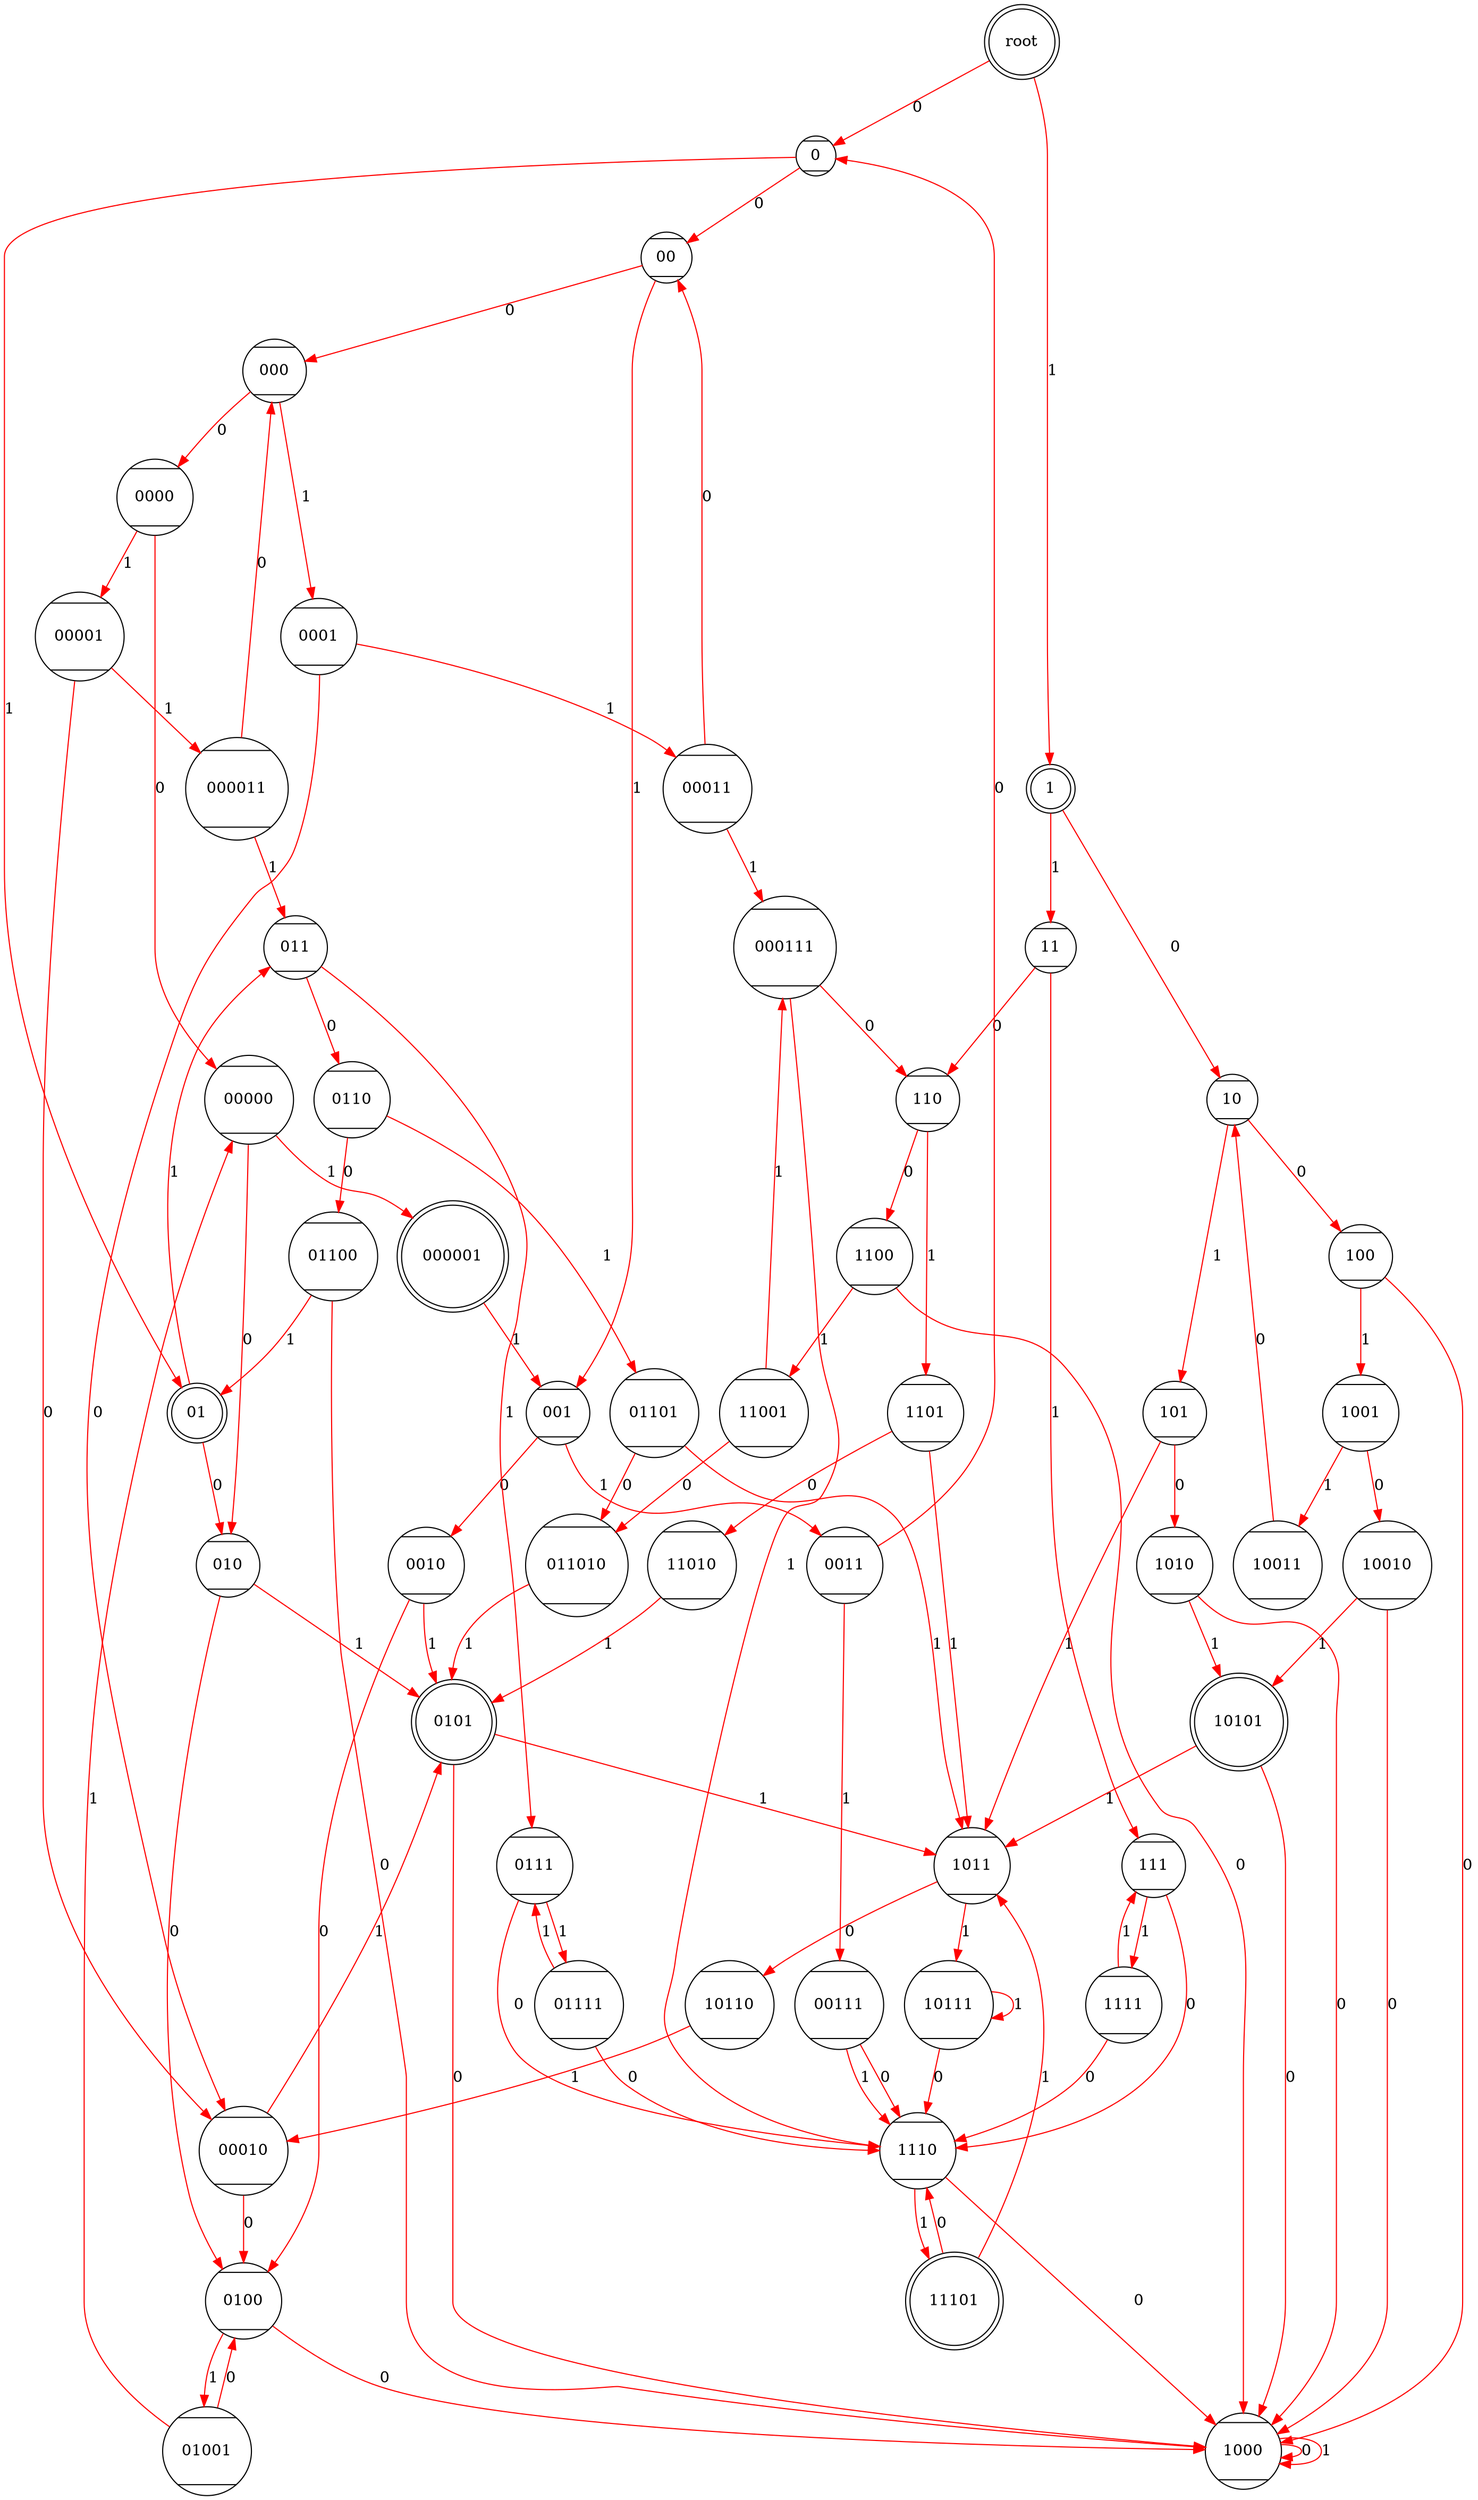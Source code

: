 digraph{ 
root  [shape = doublecircle]
0 [shape = Mcircle]
root -> 0 [color = red, label = 0] 
1 [shape = doublecircle]
root -> 1 [color = red, label = 1] 
00 [shape = Mcircle]
0 -> 00 [color = red, label = 0] 
01 [shape = doublecircle]
0 -> 01 [color = red, label = 1] 
10 [shape = Mcircle]
1 -> 10 [color = red, label = 0] 
11 [shape = Mcircle]
1 -> 11 [color = red, label = 1] 
000 [shape = Mcircle]
00 -> 000 [color = red, label = 0] 
001 [shape = Mcircle]
00 -> 001 [color = red, label = 1] 
010 [shape = Mcircle]
01 -> 010 [color = red, label = 0] 
011 [shape = Mcircle]
01 -> 011 [color = red, label = 1] 
100 [shape = Mcircle]
10 -> 100 [color = red, label = 0] 
101 [shape = Mcircle]
10 -> 101 [color = red, label = 1] 
110 [shape = Mcircle]
11 -> 110 [color = red, label = 0] 
111 [shape = Mcircle]
11 -> 111 [color = red, label = 1] 
0000 [shape = Mcircle]
000 -> 0000 [color = red, label = 0] 
0001 [shape = Mcircle]
000 -> 0001 [color = red, label = 1] 
0010 [shape = Mcircle]
001 -> 0010 [color = red, label = 0] 
0011 [shape = Mcircle]
001 -> 0011 [color = red, label = 1] 
0100 [shape = Mcircle]
010 -> 0100 [color = red, label = 0] 
0101 [shape = doublecircle]
010 -> 0101 [color = red, label = 1] 
0110 [shape = Mcircle]
011 -> 0110 [color = red, label = 0] 
0111 [shape = Mcircle]
011 -> 0111 [color = red, label = 1] 
1000 [shape = Mcircle]
100 -> 1000 [color = red, label = 0] 
1001 [shape = Mcircle]
100 -> 1001 [color = red, label = 1] 
1010 [shape = Mcircle]
101 -> 1010 [color = red, label = 0] 
1011 [shape = Mcircle]
101 -> 1011 [color = red, label = 1] 
1100 [shape = Mcircle]
110 -> 1100 [color = red, label = 0] 
1101 [shape = Mcircle]
110 -> 1101 [color = red, label = 1] 
1110 [shape = Mcircle]
111 -> 1110 [color = red, label = 0] 
1111 [shape = Mcircle]
111 -> 1111 [color = red, label = 1] 
00000 [shape = Mcircle]
0000 -> 00000 [color = red, label = 0] 
00001 [shape = Mcircle]
0000 -> 00001 [color = red, label = 1] 
00010 [shape = Mcircle]
0001 -> 00010 [color = red, label = 0] 
00011 [shape = Mcircle]
0001 -> 00011 [color = red, label = 1] 
0010 -> 0100 [color = red, label = 0] 
0010 -> 0101 [color = red, label = 1] 
0011 -> 0 [color = red, label = 0] 
00111 [shape = Mcircle]
0011 -> 00111 [color = red, label = 1] 
0100 -> 1000 [color = red, label = 0] 
01001 [shape = Mcircle]
0100 -> 01001 [color = red, label = 1] 
0101 -> 1000 [color = red, label = 0] 
0101 -> 1011 [color = red, label = 1] 
01100 [shape = Mcircle]
0110 -> 01100 [color = red, label = 0] 
01101 [shape = Mcircle]
0110 -> 01101 [color = red, label = 1] 
0111 -> 1110 [color = red, label = 0] 
01111 [shape = Mcircle]
0111 -> 01111 [color = red, label = 1] 
1000 -> 1000 [color = red, label = 0] 
1000 -> 1000 [color = red, label = 1] 
10010 [shape = Mcircle]
1001 -> 10010 [color = red, label = 0] 
10011 [shape = Mcircle]
1001 -> 10011 [color = red, label = 1] 
1010 -> 1000 [color = red, label = 0] 
10101 [shape = doublecircle]
1010 -> 10101 [color = red, label = 1] 
10110 [shape = Mcircle]
1011 -> 10110 [color = red, label = 0] 
10111 [shape = Mcircle]
1011 -> 10111 [color = red, label = 1] 
1100 -> 1000 [color = red, label = 0] 
11001 [shape = Mcircle]
1100 -> 11001 [color = red, label = 1] 
11010 [shape = Mcircle]
1101 -> 11010 [color = red, label = 0] 
1101 -> 1011 [color = red, label = 1] 
1110 -> 1000 [color = red, label = 0] 
11101 [shape = doublecircle]
1110 -> 11101 [color = red, label = 1] 
1111 -> 1110 [color = red, label = 0] 
1111 -> 111 [color = red, label = 1] 
00000 -> 010 [color = red, label = 0] 
000001 [shape = doublecircle]
00000 -> 000001 [color = red, label = 1] 
00001 -> 00010 [color = red, label = 0] 
000011 [shape = Mcircle]
00001 -> 000011 [color = red, label = 1] 
00010 -> 0100 [color = red, label = 0] 
00010 -> 0101 [color = red, label = 1] 
00011 -> 00 [color = red, label = 0] 
000111 [shape = Mcircle]
00011 -> 000111 [color = red, label = 1] 
00111 -> 1110 [color = red, label = 0] 
00111 -> 1110 [color = red, label = 1] 
01001 -> 0100 [color = red, label = 0] 
01001 -> 00000 [color = red, label = 1] 
01100 -> 1000 [color = red, label = 0] 
01100 -> 01 [color = red, label = 1] 
011010 [shape = Mcircle]
01101 -> 011010 [color = red, label = 0] 
01101 -> 1011 [color = red, label = 1] 
01111 -> 1110 [color = red, label = 0] 
01111 -> 0111 [color = red, label = 1] 
10010 -> 1000 [color = red, label = 0] 
10010 -> 10101 [color = red, label = 1] 
10011 -> 10 [color = red, label = 0] 
10101 -> 1000 [color = red, label = 0] 
10101 -> 1011 [color = red, label = 1] 
10110 -> 00010 [color = red, label = 1] 
10111 -> 1110 [color = red, label = 0] 
10111 -> 10111 [color = red, label = 1] 
11001 -> 011010 [color = red, label = 0] 
11001 -> 000111 [color = red, label = 1] 
11010 -> 0101 [color = red, label = 1] 
11101 -> 1110 [color = red, label = 0] 
11101 -> 1011 [color = red, label = 1] 
000001 -> 001 [color = red, label = 1] 
000011 -> 000 [color = red, label = 0] 
000011 -> 011 [color = red, label = 1] 
000111 -> 110 [color = red, label = 0] 
000111 -> 1110 [color = red, label = 1] 
011010 -> 0101 [color = red, label = 1] 
} 
